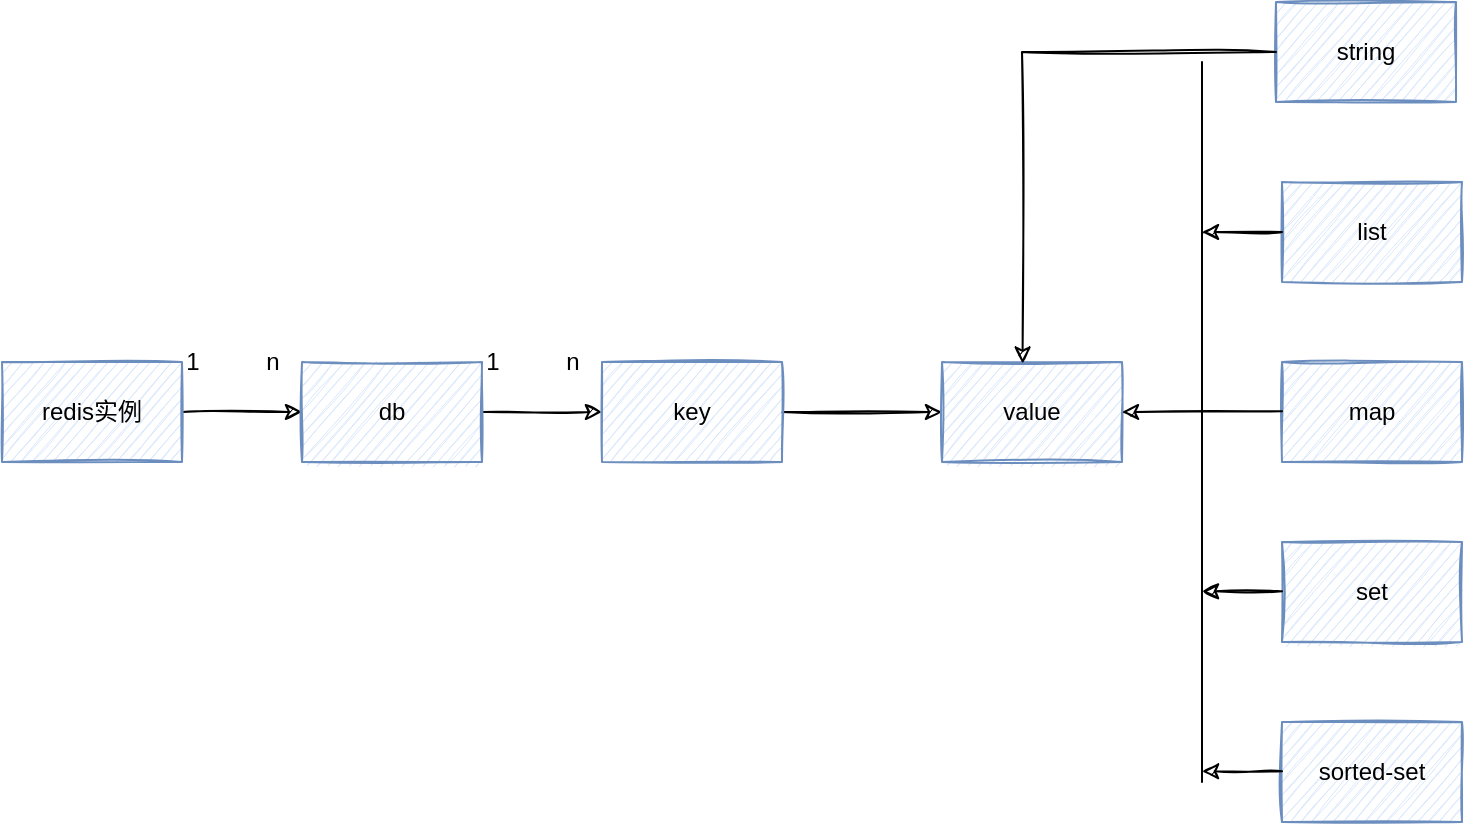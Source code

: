 <mxfile version="20.5.3" type="github">
  <diagram id="kd8ZEUTOdmdTHPbEtRXO" name="第 1 页">
    <mxGraphModel dx="1008" dy="618" grid="1" gridSize="10" guides="1" tooltips="1" connect="1" arrows="1" fold="1" page="1" pageScale="1" pageWidth="827" pageHeight="1169" math="0" shadow="0">
      <root>
        <mxCell id="0" />
        <mxCell id="1" parent="0" />
        <mxCell id="sf_0iyHl3VmnBWYVULOh-3" style="edgeStyle=orthogonalEdgeStyle;rounded=0;orthogonalLoop=1;jettySize=auto;html=1;entryX=0;entryY=0.5;entryDx=0;entryDy=0;sketch=1;" edge="1" parent="1" source="sf_0iyHl3VmnBWYVULOh-1" target="sf_0iyHl3VmnBWYVULOh-2">
          <mxGeometry relative="1" as="geometry" />
        </mxCell>
        <mxCell id="sf_0iyHl3VmnBWYVULOh-1" value="redis实例" style="rounded=0;whiteSpace=wrap;html=1;sketch=1;fillColor=#dae8fc;strokeColor=#6c8ebf;" vertex="1" parent="1">
          <mxGeometry x="100" y="310" width="90" height="50" as="geometry" />
        </mxCell>
        <mxCell id="sf_0iyHl3VmnBWYVULOh-7" value="" style="edgeStyle=orthogonalEdgeStyle;rounded=0;orthogonalLoop=1;jettySize=auto;html=1;sketch=1;" edge="1" parent="1" source="sf_0iyHl3VmnBWYVULOh-2" target="sf_0iyHl3VmnBWYVULOh-6">
          <mxGeometry relative="1" as="geometry" />
        </mxCell>
        <mxCell id="sf_0iyHl3VmnBWYVULOh-2" value="db" style="rounded=0;whiteSpace=wrap;html=1;sketch=1;fillColor=#dae8fc;strokeColor=#6c8ebf;" vertex="1" parent="1">
          <mxGeometry x="250" y="310" width="90" height="50" as="geometry" />
        </mxCell>
        <mxCell id="sf_0iyHl3VmnBWYVULOh-4" value="1" style="text;html=1;align=center;verticalAlign=middle;resizable=0;points=[];autosize=1;strokeColor=none;fillColor=none;" vertex="1" parent="1">
          <mxGeometry x="180" y="295" width="30" height="30" as="geometry" />
        </mxCell>
        <mxCell id="sf_0iyHl3VmnBWYVULOh-5" value="n" style="text;html=1;align=center;verticalAlign=middle;resizable=0;points=[];autosize=1;strokeColor=none;fillColor=none;" vertex="1" parent="1">
          <mxGeometry x="220" y="295" width="30" height="30" as="geometry" />
        </mxCell>
        <mxCell id="sf_0iyHl3VmnBWYVULOh-11" value="" style="edgeStyle=orthogonalEdgeStyle;rounded=0;orthogonalLoop=1;jettySize=auto;html=1;sketch=1;" edge="1" parent="1" source="sf_0iyHl3VmnBWYVULOh-6" target="sf_0iyHl3VmnBWYVULOh-10">
          <mxGeometry relative="1" as="geometry" />
        </mxCell>
        <mxCell id="sf_0iyHl3VmnBWYVULOh-6" value="key" style="rounded=0;whiteSpace=wrap;html=1;sketch=1;fillColor=#dae8fc;strokeColor=#6c8ebf;" vertex="1" parent="1">
          <mxGeometry x="400" y="310" width="90" height="50" as="geometry" />
        </mxCell>
        <mxCell id="sf_0iyHl3VmnBWYVULOh-8" value="1" style="text;html=1;align=center;verticalAlign=middle;resizable=0;points=[];autosize=1;strokeColor=none;fillColor=none;sketch=1;" vertex="1" parent="1">
          <mxGeometry x="330" y="295" width="30" height="30" as="geometry" />
        </mxCell>
        <mxCell id="sf_0iyHl3VmnBWYVULOh-9" value="n" style="text;html=1;align=center;verticalAlign=middle;resizable=0;points=[];autosize=1;strokeColor=none;fillColor=none;sketch=1;" vertex="1" parent="1">
          <mxGeometry x="370" y="295" width="30" height="30" as="geometry" />
        </mxCell>
        <mxCell id="sf_0iyHl3VmnBWYVULOh-10" value="value" style="rounded=0;whiteSpace=wrap;html=1;sketch=1;fillColor=#dae8fc;strokeColor=#6c8ebf;" vertex="1" parent="1">
          <mxGeometry x="570" y="310" width="90" height="50" as="geometry" />
        </mxCell>
        <mxCell id="sf_0iyHl3VmnBWYVULOh-14" value="map" style="rounded=0;whiteSpace=wrap;html=1;sketch=1;fillColor=#dae8fc;strokeColor=#6c8ebf;" vertex="1" parent="1">
          <mxGeometry x="740" y="310" width="90" height="50" as="geometry" />
        </mxCell>
        <mxCell id="sf_0iyHl3VmnBWYVULOh-18" value="set" style="rounded=0;whiteSpace=wrap;html=1;sketch=1;fillColor=#dae8fc;strokeColor=#6c8ebf;" vertex="1" parent="1">
          <mxGeometry x="740" y="400" width="90" height="50" as="geometry" />
        </mxCell>
        <mxCell id="sf_0iyHl3VmnBWYVULOh-19" value="list" style="rounded=0;whiteSpace=wrap;html=1;sketch=1;fillColor=#dae8fc;strokeColor=#6c8ebf;" vertex="1" parent="1">
          <mxGeometry x="740" y="220" width="90" height="50" as="geometry" />
        </mxCell>
        <mxCell id="sf_0iyHl3VmnBWYVULOh-20" value="string" style="rounded=0;whiteSpace=wrap;html=1;sketch=1;fillColor=#dae8fc;strokeColor=#6c8ebf;" vertex="1" parent="1">
          <mxGeometry x="737" y="130" width="90" height="50" as="geometry" />
        </mxCell>
        <mxCell id="sf_0iyHl3VmnBWYVULOh-21" value="sorted-set" style="rounded=0;whiteSpace=wrap;html=1;sketch=1;fillColor=#dae8fc;strokeColor=#6c8ebf;" vertex="1" parent="1">
          <mxGeometry x="740" y="490" width="90" height="50" as="geometry" />
        </mxCell>
        <mxCell id="sf_0iyHl3VmnBWYVULOh-22" value="" style="endArrow=none;html=1;rounded=0;jumpStyle=none;endSize=0;sketch=1;" edge="1" parent="1">
          <mxGeometry width="50" height="50" relative="1" as="geometry">
            <mxPoint x="700" y="520" as="sourcePoint" />
            <mxPoint x="700" y="160" as="targetPoint" />
          </mxGeometry>
        </mxCell>
        <mxCell id="sf_0iyHl3VmnBWYVULOh-23" value="" style="endArrow=classic;html=1;rounded=0;exitX=0;exitY=0.5;exitDx=0;exitDy=0;entryX=0.448;entryY=0.016;entryDx=0;entryDy=0;entryPerimeter=0;sketch=1;" edge="1" parent="1" source="sf_0iyHl3VmnBWYVULOh-20" target="sf_0iyHl3VmnBWYVULOh-10">
          <mxGeometry width="50" height="50" relative="1" as="geometry">
            <mxPoint x="700" y="155" as="sourcePoint" />
            <mxPoint x="590" y="155" as="targetPoint" />
            <Array as="points">
              <mxPoint x="610" y="155" />
            </Array>
          </mxGeometry>
        </mxCell>
        <mxCell id="sf_0iyHl3VmnBWYVULOh-24" value="" style="endArrow=classic;html=1;rounded=0;exitX=0;exitY=0.5;exitDx=0;exitDy=0;sketch=1;" edge="1" parent="1" source="sf_0iyHl3VmnBWYVULOh-19">
          <mxGeometry width="50" height="50" relative="1" as="geometry">
            <mxPoint x="580" y="370" as="sourcePoint" />
            <mxPoint x="700" y="245" as="targetPoint" />
          </mxGeometry>
        </mxCell>
        <mxCell id="sf_0iyHl3VmnBWYVULOh-25" value="" style="endArrow=classic;html=1;rounded=0;exitX=0;exitY=0.5;exitDx=0;exitDy=0;sketch=1;entryX=1;entryY=0.5;entryDx=0;entryDy=0;" edge="1" parent="1" target="sf_0iyHl3VmnBWYVULOh-10">
          <mxGeometry width="50" height="50" relative="1" as="geometry">
            <mxPoint x="740.0" y="334.66" as="sourcePoint" />
            <mxPoint x="700.0" y="334.66" as="targetPoint" />
          </mxGeometry>
        </mxCell>
        <mxCell id="sf_0iyHl3VmnBWYVULOh-26" value="" style="endArrow=classic;html=1;rounded=0;exitX=0;exitY=0.5;exitDx=0;exitDy=0;sketch=1;" edge="1" parent="1">
          <mxGeometry width="50" height="50" relative="1" as="geometry">
            <mxPoint x="740.0" y="424.66" as="sourcePoint" />
            <mxPoint x="700.0" y="424.66" as="targetPoint" />
          </mxGeometry>
        </mxCell>
        <mxCell id="sf_0iyHl3VmnBWYVULOh-27" value="" style="endArrow=classic;html=1;rounded=0;exitX=0;exitY=0.5;exitDx=0;exitDy=0;sketch=1;" edge="1" parent="1">
          <mxGeometry width="50" height="50" relative="1" as="geometry">
            <mxPoint x="740.0" y="514.66" as="sourcePoint" />
            <mxPoint x="700.0" y="514.66" as="targetPoint" />
          </mxGeometry>
        </mxCell>
      </root>
    </mxGraphModel>
  </diagram>
</mxfile>
